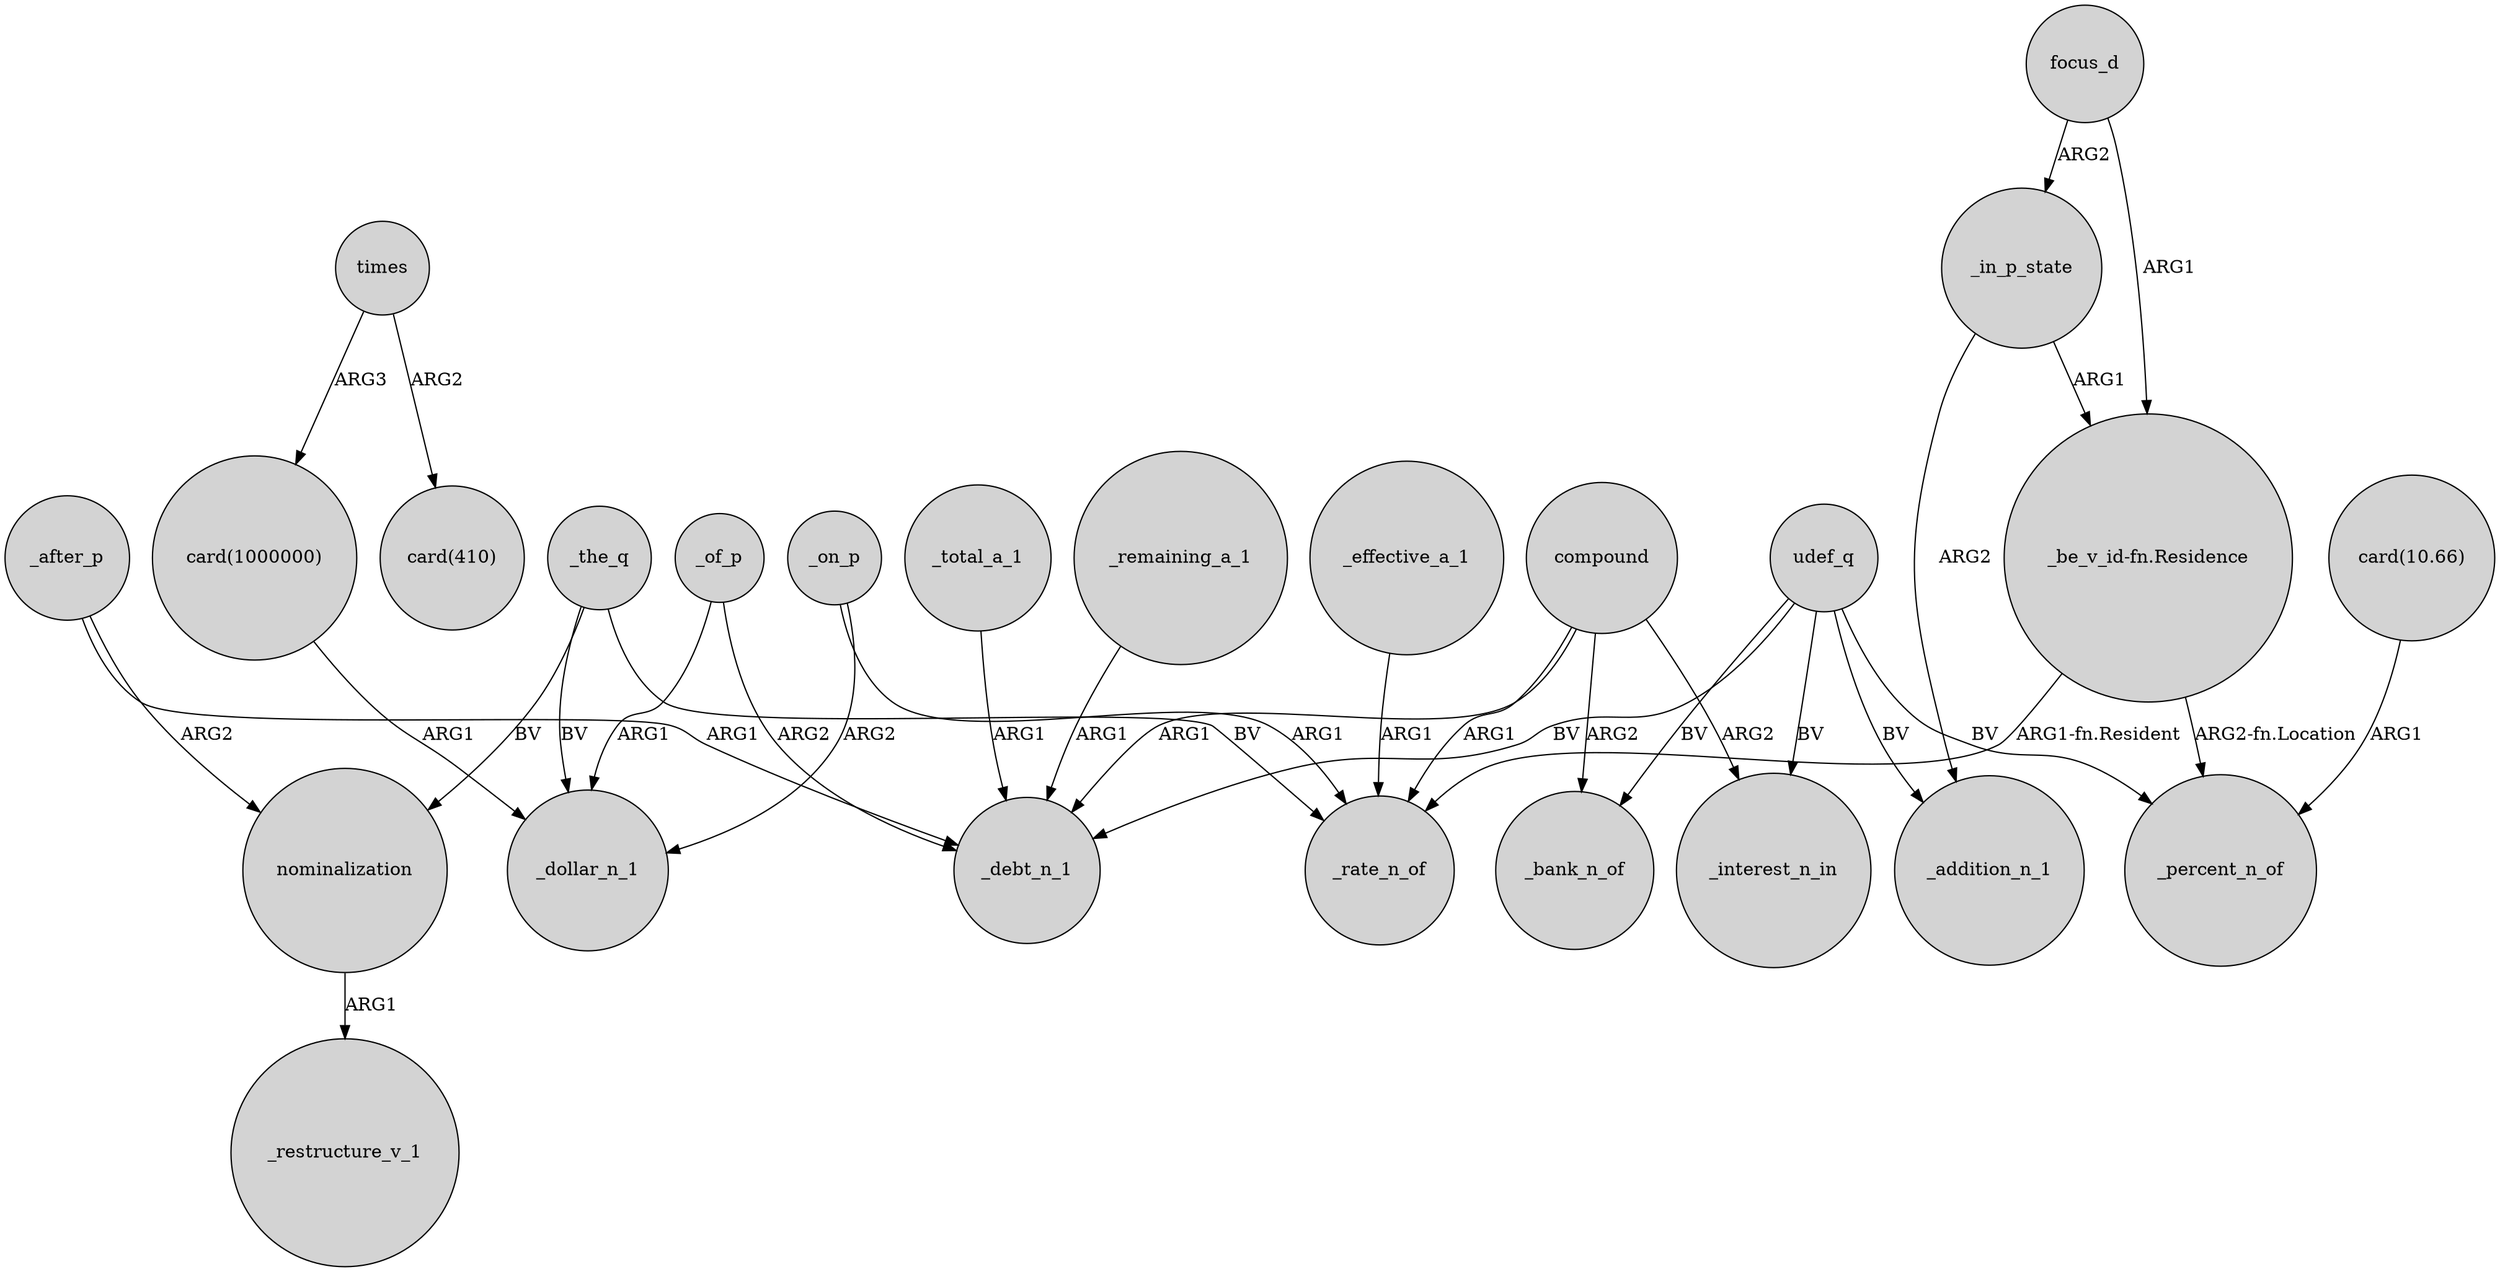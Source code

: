 digraph {
	node [shape=circle style=filled]
	_of_p -> _dollar_n_1 [label=ARG1]
	_of_p -> _debt_n_1 [label=ARG2]
	_the_q -> nominalization [label=BV]
	focus_d -> _in_p_state [label=ARG2]
	"_be_v_id-fn.Residence" -> _rate_n_of [label="ARG1-fn.Resident"]
	times -> "card(410)" [label=ARG2]
	times -> "card(1000000)" [label=ARG3]
	udef_q -> _bank_n_of [label=BV]
	_the_q -> _dollar_n_1 [label=BV]
	udef_q -> _addition_n_1 [label=BV]
	compound -> _rate_n_of [label=ARG1]
	_the_q -> _rate_n_of [label=BV]
	_after_p -> nominalization [label=ARG2]
	nominalization -> _restructure_v_1 [label=ARG1]
	_remaining_a_1 -> _debt_n_1 [label=ARG1]
	udef_q -> _debt_n_1 [label=BV]
	udef_q -> _percent_n_of [label=BV]
	_effective_a_1 -> _rate_n_of [label=ARG1]
	"card(1000000)" -> _dollar_n_1 [label=ARG1]
	_on_p -> _rate_n_of [label=ARG1]
	_in_p_state -> _addition_n_1 [label=ARG2]
	_total_a_1 -> _debt_n_1 [label=ARG1]
	udef_q -> _interest_n_in [label=BV]
	"card(10.66)" -> _percent_n_of [label=ARG1]
	_after_p -> _debt_n_1 [label=ARG1]
	"_be_v_id-fn.Residence" -> _percent_n_of [label="ARG2-fn.Location"]
	_on_p -> _dollar_n_1 [label=ARG2]
	compound -> _debt_n_1 [label=ARG1]
	compound -> _bank_n_of [label=ARG2]
	compound -> _interest_n_in [label=ARG2]
	_in_p_state -> "_be_v_id-fn.Residence" [label=ARG1]
	focus_d -> "_be_v_id-fn.Residence" [label=ARG1]
}
